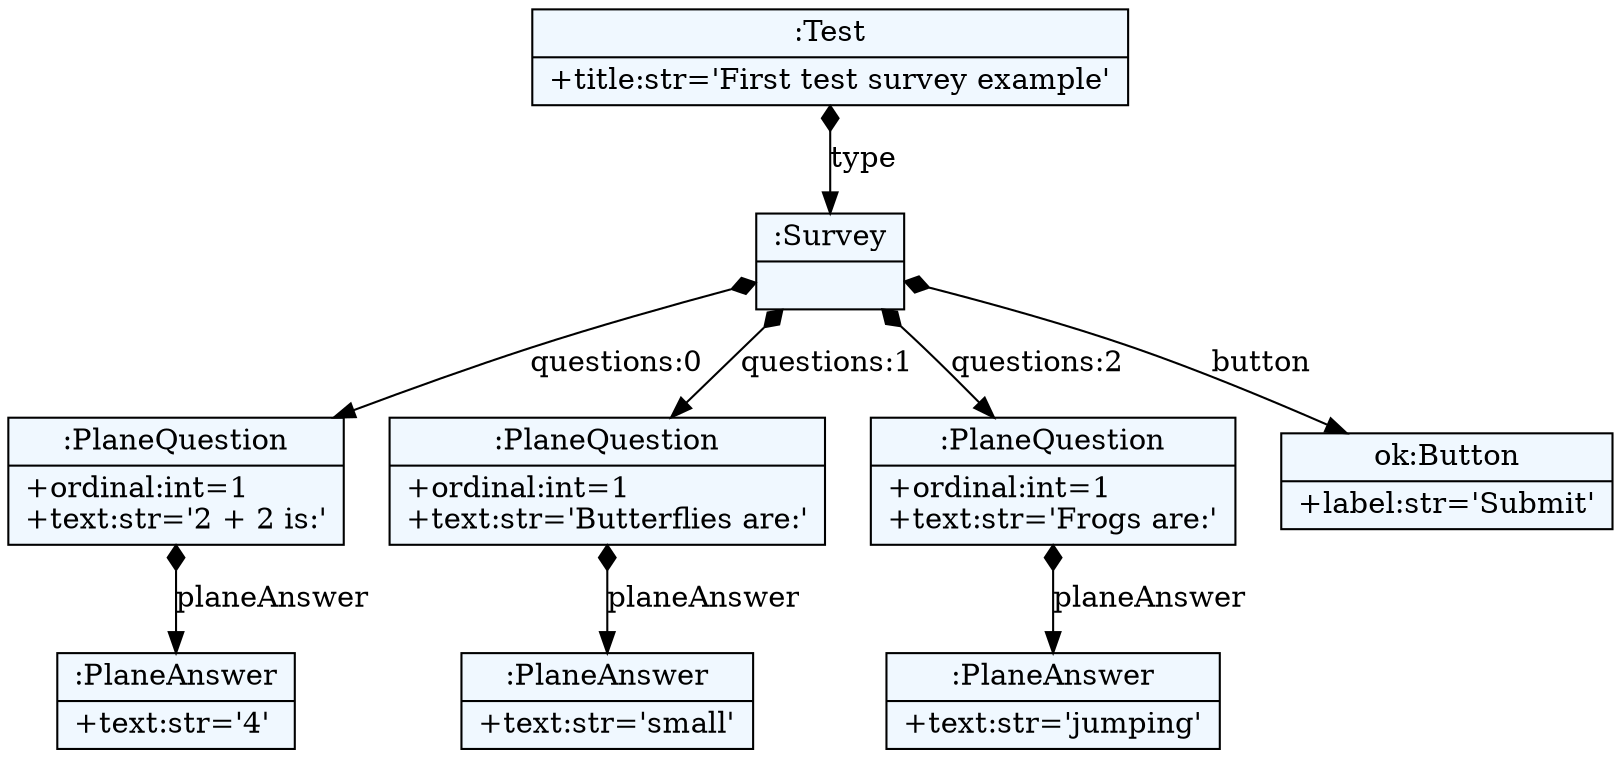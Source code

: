 
    digraph xtext {
    fontname = "Bitstream Vera Sans"
    fontsize = 8
    node[
        shape=record,
        style=filled,
        fillcolor=aliceblue
    ]
    nodesep = 0.3
    edge[dir=black,arrowtail=empty]


140619228502728 -> 140619226738136 [label="type" arrowtail=diamond dir=both]
140619226738136 -> 140619226736568 [label="questions:0" arrowtail=diamond dir=both]
140619226736568 -> 140619226735504 [label="planeAnswer" arrowtail=diamond dir=both]
140619226735504[label="{:PlaneAnswer|+text:str='4'\l}"]
140619226736568[label="{:PlaneQuestion|+ordinal:int=1\l+text:str='2 + 2 is:'\l}"]
140619226738136 -> 140619226738584 [label="questions:1" arrowtail=diamond dir=both]
140619226738584 -> 140619226735168 [label="planeAnswer" arrowtail=diamond dir=both]
140619226735168[label="{:PlaneAnswer|+text:str='small'\l}"]
140619226738584[label="{:PlaneQuestion|+ordinal:int=1\l+text:str='Butterflies are:'\l}"]
140619226738136 -> 140619226735560 [label="questions:2" arrowtail=diamond dir=both]
140619226735560 -> 140619226735224 [label="planeAnswer" arrowtail=diamond dir=both]
140619226735224[label="{:PlaneAnswer|+text:str='jumping'\l}"]
140619226735560[label="{:PlaneQuestion|+ordinal:int=1\l+text:str='Frogs are:'\l}"]
140619226738136 -> 140619226736512 [label="button" arrowtail=diamond dir=both]
140619226736512[label="{ok:Button|+label:str='Submit'\l}"]
140619226738136[label="{:Survey|}"]
140619228502728[label="{:Test|+title:str='First test survey example'\l}"]

}
